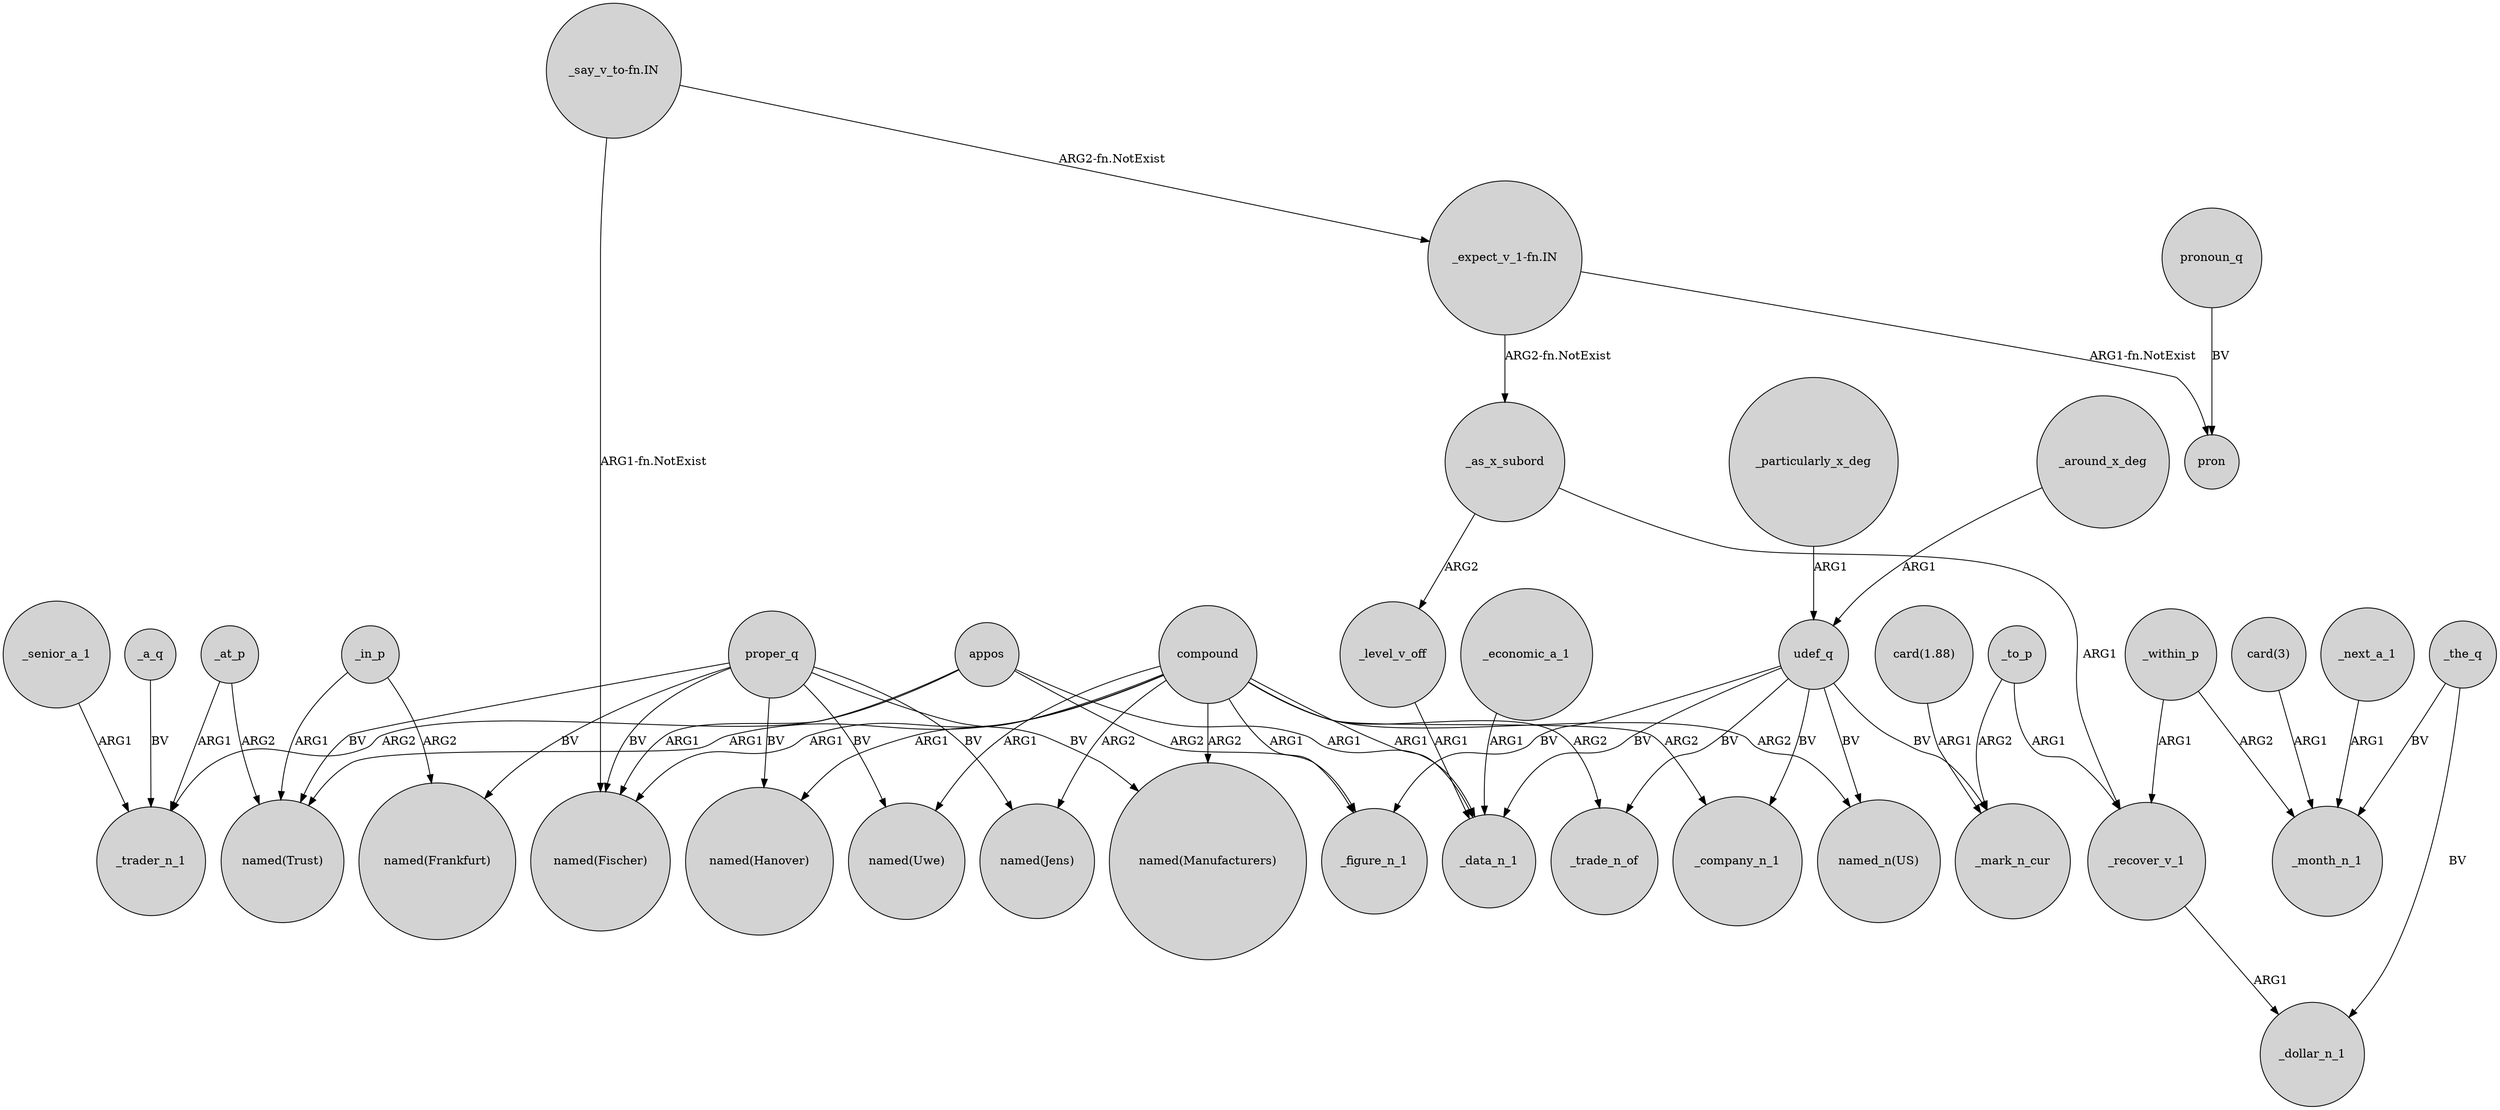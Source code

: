 digraph {
	node [shape=circle style=filled]
	proper_q -> "named(Jens)" [label=BV]
	proper_q -> "named(Fischer)" [label=BV]
	udef_q -> _trade_n_of [label=BV]
	_at_p -> "named(Trust)" [label=ARG2]
	udef_q -> "named_n(US)" [label=BV]
	appos -> _trader_n_1 [label=ARG2]
	_senior_a_1 -> _trader_n_1 [label=ARG1]
	_to_p -> _mark_n_cur [label=ARG2]
	_in_p -> "named(Trust)" [label=ARG1]
	compound -> _company_n_1 [label=ARG2]
	appos -> _data_n_1 [label=ARG1]
	_in_p -> "named(Frankfurt)" [label=ARG2]
	_at_p -> _trader_n_1 [label=ARG1]
	compound -> "named(Trust)" [label=ARG1]
	"_say_v_to-fn.IN" -> "_expect_v_1-fn.IN" [label="ARG2-fn.NotExist"]
	compound -> "named(Uwe)" [label=ARG1]
	_the_q -> _dollar_n_1 [label=BV]
	udef_q -> _mark_n_cur [label=BV]
	compound -> "named(Fischer)" [label=ARG1]
	_as_x_subord -> _recover_v_1 [label=ARG1]
	proper_q -> "named(Manufacturers)" [label=BV]
	_recover_v_1 -> _dollar_n_1 [label=ARG1]
	_to_p -> _recover_v_1 [label=ARG1]
	appos -> _figure_n_1 [label=ARG2]
	_economic_a_1 -> _data_n_1 [label=ARG1]
	compound -> "named_n(US)" [label=ARG2]
	compound -> _data_n_1 [label=ARG1]
	proper_q -> "named(Frankfurt)" [label=BV]
	_around_x_deg -> udef_q [label=ARG1]
	_within_p -> _month_n_1 [label=ARG2]
	_within_p -> _recover_v_1 [label=ARG1]
	_as_x_subord -> _level_v_off [label=ARG2]
	pronoun_q -> pron [label=BV]
	_the_q -> _month_n_1 [label=BV]
	compound -> "named(Jens)" [label=ARG2]
	udef_q -> _data_n_1 [label=BV]
	proper_q -> "named(Trust)" [label=BV]
	"_expect_v_1-fn.IN" -> _as_x_subord [label="ARG2-fn.NotExist"]
	_particularly_x_deg -> udef_q [label=ARG1]
	compound -> _trade_n_of [label=ARG2]
	_next_a_1 -> _month_n_1 [label=ARG1]
	_a_q -> _trader_n_1 [label=BV]
	"_expect_v_1-fn.IN" -> pron [label="ARG1-fn.NotExist"]
	udef_q -> _figure_n_1 [label=BV]
	proper_q -> "named(Hanover)" [label=BV]
	"_say_v_to-fn.IN" -> "named(Fischer)" [label="ARG1-fn.NotExist"]
	compound -> "named(Manufacturers)" [label=ARG2]
	appos -> "named(Fischer)" [label=ARG1]
	_level_v_off -> _data_n_1 [label=ARG1]
	compound -> "named(Hanover)" [label=ARG1]
	"card(1.88)" -> _mark_n_cur [label=ARG1]
	udef_q -> _company_n_1 [label=BV]
	"card(3)" -> _month_n_1 [label=ARG1]
	proper_q -> "named(Uwe)" [label=BV]
	compound -> _figure_n_1 [label=ARG1]
}
